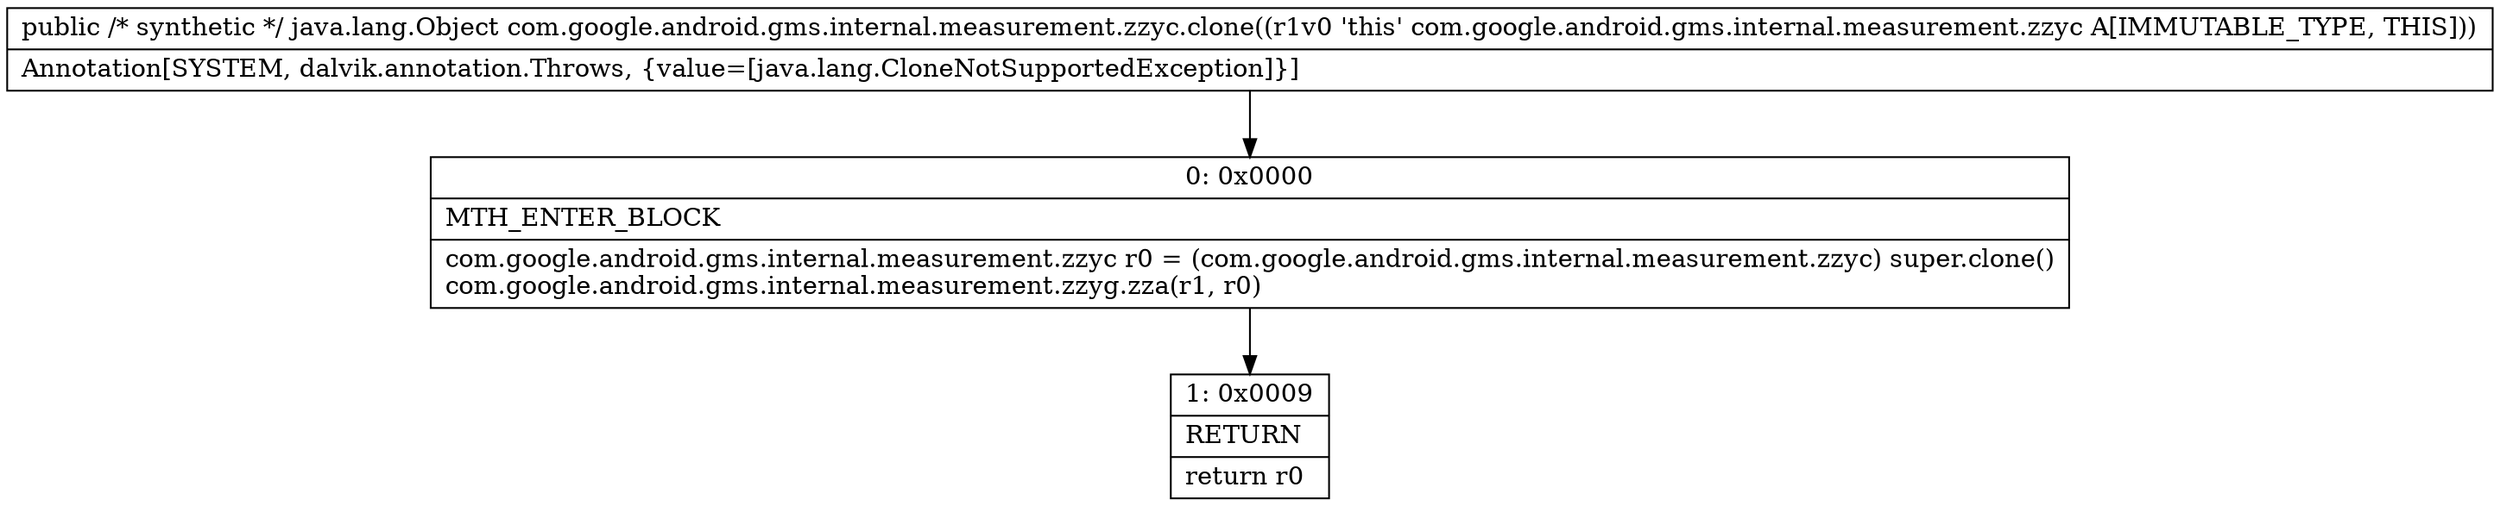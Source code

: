 digraph "CFG forcom.google.android.gms.internal.measurement.zzyc.clone()Ljava\/lang\/Object;" {
Node_0 [shape=record,label="{0\:\ 0x0000|MTH_ENTER_BLOCK\l|com.google.android.gms.internal.measurement.zzyc r0 = (com.google.android.gms.internal.measurement.zzyc) super.clone()\lcom.google.android.gms.internal.measurement.zzyg.zza(r1, r0)\l}"];
Node_1 [shape=record,label="{1\:\ 0x0009|RETURN\l|return r0\l}"];
MethodNode[shape=record,label="{public \/* synthetic *\/ java.lang.Object com.google.android.gms.internal.measurement.zzyc.clone((r1v0 'this' com.google.android.gms.internal.measurement.zzyc A[IMMUTABLE_TYPE, THIS]))  | Annotation[SYSTEM, dalvik.annotation.Throws, \{value=[java.lang.CloneNotSupportedException]\}]\l}"];
MethodNode -> Node_0;
Node_0 -> Node_1;
}


